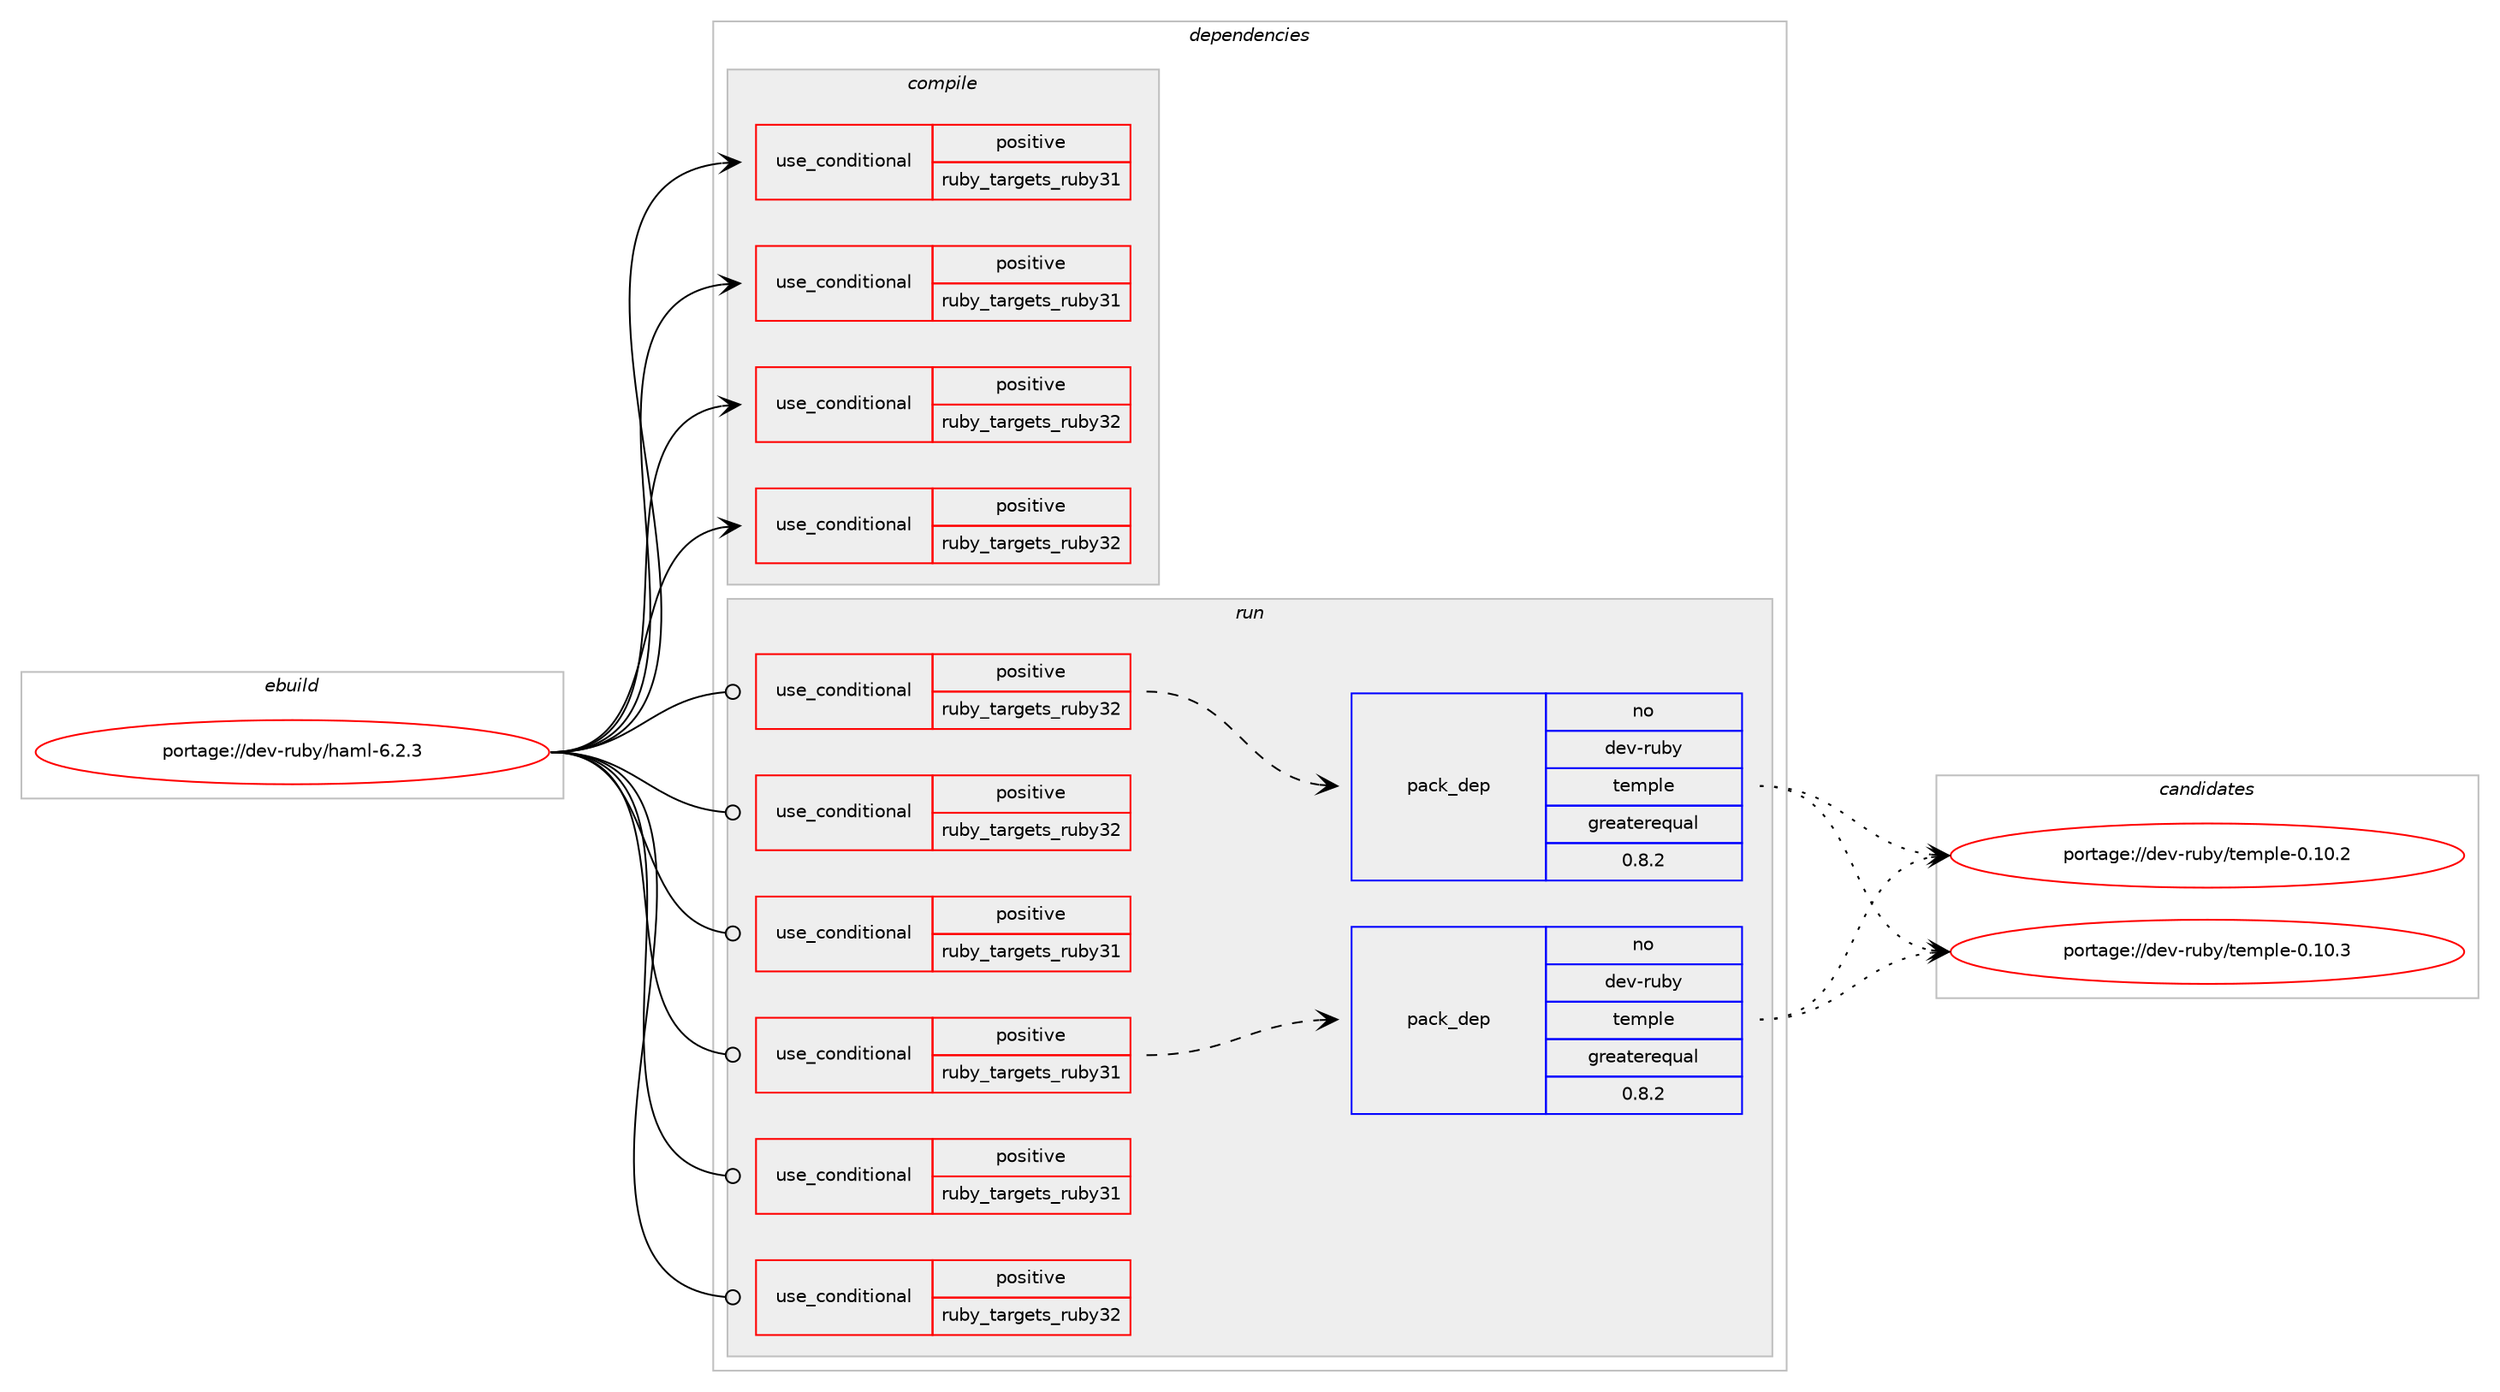 digraph prolog {

# *************
# Graph options
# *************

newrank=true;
concentrate=true;
compound=true;
graph [rankdir=LR,fontname=Helvetica,fontsize=10,ranksep=1.5];#, ranksep=2.5, nodesep=0.2];
edge  [arrowhead=vee];
node  [fontname=Helvetica,fontsize=10];

# **********
# The ebuild
# **********

subgraph cluster_leftcol {
color=gray;
rank=same;
label=<<i>ebuild</i>>;
id [label="portage://dev-ruby/haml-6.2.3", color=red, width=4, href="../dev-ruby/haml-6.2.3.svg"];
}

# ****************
# The dependencies
# ****************

subgraph cluster_midcol {
color=gray;
label=<<i>dependencies</i>>;
subgraph cluster_compile {
fillcolor="#eeeeee";
style=filled;
label=<<i>compile</i>>;
subgraph cond47233 {
dependency94538 [label=<<TABLE BORDER="0" CELLBORDER="1" CELLSPACING="0" CELLPADDING="4"><TR><TD ROWSPAN="3" CELLPADDING="10">use_conditional</TD></TR><TR><TD>positive</TD></TR><TR><TD>ruby_targets_ruby31</TD></TR></TABLE>>, shape=none, color=red];
# *** BEGIN UNKNOWN DEPENDENCY TYPE (TODO) ***
# dependency94538 -> package_dependency(portage://dev-ruby/haml-6.2.3,install,no,dev-lang,ruby,none,[,,],[slot(3.1)],[])
# *** END UNKNOWN DEPENDENCY TYPE (TODO) ***

}
id:e -> dependency94538:w [weight=20,style="solid",arrowhead="vee"];
subgraph cond47234 {
dependency94539 [label=<<TABLE BORDER="0" CELLBORDER="1" CELLSPACING="0" CELLPADDING="4"><TR><TD ROWSPAN="3" CELLPADDING="10">use_conditional</TD></TR><TR><TD>positive</TD></TR><TR><TD>ruby_targets_ruby31</TD></TR></TABLE>>, shape=none, color=red];
# *** BEGIN UNKNOWN DEPENDENCY TYPE (TODO) ***
# dependency94539 -> package_dependency(portage://dev-ruby/haml-6.2.3,install,no,virtual,rubygems,none,[,,],[],[use(enable(ruby_targets_ruby31),negative)])
# *** END UNKNOWN DEPENDENCY TYPE (TODO) ***

}
id:e -> dependency94539:w [weight=20,style="solid",arrowhead="vee"];
subgraph cond47235 {
dependency94540 [label=<<TABLE BORDER="0" CELLBORDER="1" CELLSPACING="0" CELLPADDING="4"><TR><TD ROWSPAN="3" CELLPADDING="10">use_conditional</TD></TR><TR><TD>positive</TD></TR><TR><TD>ruby_targets_ruby32</TD></TR></TABLE>>, shape=none, color=red];
# *** BEGIN UNKNOWN DEPENDENCY TYPE (TODO) ***
# dependency94540 -> package_dependency(portage://dev-ruby/haml-6.2.3,install,no,dev-lang,ruby,none,[,,],[slot(3.2)],[])
# *** END UNKNOWN DEPENDENCY TYPE (TODO) ***

}
id:e -> dependency94540:w [weight=20,style="solid",arrowhead="vee"];
subgraph cond47236 {
dependency94541 [label=<<TABLE BORDER="0" CELLBORDER="1" CELLSPACING="0" CELLPADDING="4"><TR><TD ROWSPAN="3" CELLPADDING="10">use_conditional</TD></TR><TR><TD>positive</TD></TR><TR><TD>ruby_targets_ruby32</TD></TR></TABLE>>, shape=none, color=red];
# *** BEGIN UNKNOWN DEPENDENCY TYPE (TODO) ***
# dependency94541 -> package_dependency(portage://dev-ruby/haml-6.2.3,install,no,virtual,rubygems,none,[,,],[],[use(enable(ruby_targets_ruby32),negative)])
# *** END UNKNOWN DEPENDENCY TYPE (TODO) ***

}
id:e -> dependency94541:w [weight=20,style="solid",arrowhead="vee"];
}
subgraph cluster_compileandrun {
fillcolor="#eeeeee";
style=filled;
label=<<i>compile and run</i>>;
}
subgraph cluster_run {
fillcolor="#eeeeee";
style=filled;
label=<<i>run</i>>;
subgraph cond47237 {
dependency94542 [label=<<TABLE BORDER="0" CELLBORDER="1" CELLSPACING="0" CELLPADDING="4"><TR><TD ROWSPAN="3" CELLPADDING="10">use_conditional</TD></TR><TR><TD>positive</TD></TR><TR><TD>ruby_targets_ruby31</TD></TR></TABLE>>, shape=none, color=red];
# *** BEGIN UNKNOWN DEPENDENCY TYPE (TODO) ***
# dependency94542 -> package_dependency(portage://dev-ruby/haml-6.2.3,run,no,dev-lang,ruby,none,[,,],[slot(3.1)],[])
# *** END UNKNOWN DEPENDENCY TYPE (TODO) ***

}
id:e -> dependency94542:w [weight=20,style="solid",arrowhead="odot"];
subgraph cond47238 {
dependency94543 [label=<<TABLE BORDER="0" CELLBORDER="1" CELLSPACING="0" CELLPADDING="4"><TR><TD ROWSPAN="3" CELLPADDING="10">use_conditional</TD></TR><TR><TD>positive</TD></TR><TR><TD>ruby_targets_ruby31</TD></TR></TABLE>>, shape=none, color=red];
subgraph pack46008 {
dependency94544 [label=<<TABLE BORDER="0" CELLBORDER="1" CELLSPACING="0" CELLPADDING="4" WIDTH="220"><TR><TD ROWSPAN="6" CELLPADDING="30">pack_dep</TD></TR><TR><TD WIDTH="110">no</TD></TR><TR><TD>dev-ruby</TD></TR><TR><TD>temple</TD></TR><TR><TD>greaterequal</TD></TR><TR><TD>0.8.2</TD></TR></TABLE>>, shape=none, color=blue];
}
dependency94543:e -> dependency94544:w [weight=20,style="dashed",arrowhead="vee"];
# *** BEGIN UNKNOWN DEPENDENCY TYPE (TODO) ***
# dependency94543 -> package_dependency(portage://dev-ruby/haml-6.2.3,run,no,dev-ruby,thor,none,[,,],[],[use(enable(ruby_targets_ruby31),negative)])
# *** END UNKNOWN DEPENDENCY TYPE (TODO) ***

# *** BEGIN UNKNOWN DEPENDENCY TYPE (TODO) ***
# dependency94543 -> package_dependency(portage://dev-ruby/haml-6.2.3,run,no,dev-ruby,tilt,none,[,,],any_different_slot,[use(enable(ruby_targets_ruby31),negative)])
# *** END UNKNOWN DEPENDENCY TYPE (TODO) ***

}
id:e -> dependency94543:w [weight=20,style="solid",arrowhead="odot"];
subgraph cond47239 {
dependency94545 [label=<<TABLE BORDER="0" CELLBORDER="1" CELLSPACING="0" CELLPADDING="4"><TR><TD ROWSPAN="3" CELLPADDING="10">use_conditional</TD></TR><TR><TD>positive</TD></TR><TR><TD>ruby_targets_ruby31</TD></TR></TABLE>>, shape=none, color=red];
# *** BEGIN UNKNOWN DEPENDENCY TYPE (TODO) ***
# dependency94545 -> package_dependency(portage://dev-ruby/haml-6.2.3,run,no,virtual,rubygems,none,[,,],[],[use(enable(ruby_targets_ruby31),negative)])
# *** END UNKNOWN DEPENDENCY TYPE (TODO) ***

}
id:e -> dependency94545:w [weight=20,style="solid",arrowhead="odot"];
subgraph cond47240 {
dependency94546 [label=<<TABLE BORDER="0" CELLBORDER="1" CELLSPACING="0" CELLPADDING="4"><TR><TD ROWSPAN="3" CELLPADDING="10">use_conditional</TD></TR><TR><TD>positive</TD></TR><TR><TD>ruby_targets_ruby32</TD></TR></TABLE>>, shape=none, color=red];
# *** BEGIN UNKNOWN DEPENDENCY TYPE (TODO) ***
# dependency94546 -> package_dependency(portage://dev-ruby/haml-6.2.3,run,no,dev-lang,ruby,none,[,,],[slot(3.2)],[])
# *** END UNKNOWN DEPENDENCY TYPE (TODO) ***

}
id:e -> dependency94546:w [weight=20,style="solid",arrowhead="odot"];
subgraph cond47241 {
dependency94547 [label=<<TABLE BORDER="0" CELLBORDER="1" CELLSPACING="0" CELLPADDING="4"><TR><TD ROWSPAN="3" CELLPADDING="10">use_conditional</TD></TR><TR><TD>positive</TD></TR><TR><TD>ruby_targets_ruby32</TD></TR></TABLE>>, shape=none, color=red];
subgraph pack46009 {
dependency94548 [label=<<TABLE BORDER="0" CELLBORDER="1" CELLSPACING="0" CELLPADDING="4" WIDTH="220"><TR><TD ROWSPAN="6" CELLPADDING="30">pack_dep</TD></TR><TR><TD WIDTH="110">no</TD></TR><TR><TD>dev-ruby</TD></TR><TR><TD>temple</TD></TR><TR><TD>greaterequal</TD></TR><TR><TD>0.8.2</TD></TR></TABLE>>, shape=none, color=blue];
}
dependency94547:e -> dependency94548:w [weight=20,style="dashed",arrowhead="vee"];
# *** BEGIN UNKNOWN DEPENDENCY TYPE (TODO) ***
# dependency94547 -> package_dependency(portage://dev-ruby/haml-6.2.3,run,no,dev-ruby,thor,none,[,,],[],[use(enable(ruby_targets_ruby32),negative)])
# *** END UNKNOWN DEPENDENCY TYPE (TODO) ***

# *** BEGIN UNKNOWN DEPENDENCY TYPE (TODO) ***
# dependency94547 -> package_dependency(portage://dev-ruby/haml-6.2.3,run,no,dev-ruby,tilt,none,[,,],any_different_slot,[use(enable(ruby_targets_ruby32),negative)])
# *** END UNKNOWN DEPENDENCY TYPE (TODO) ***

}
id:e -> dependency94547:w [weight=20,style="solid",arrowhead="odot"];
subgraph cond47242 {
dependency94549 [label=<<TABLE BORDER="0" CELLBORDER="1" CELLSPACING="0" CELLPADDING="4"><TR><TD ROWSPAN="3" CELLPADDING="10">use_conditional</TD></TR><TR><TD>positive</TD></TR><TR><TD>ruby_targets_ruby32</TD></TR></TABLE>>, shape=none, color=red];
# *** BEGIN UNKNOWN DEPENDENCY TYPE (TODO) ***
# dependency94549 -> package_dependency(portage://dev-ruby/haml-6.2.3,run,no,virtual,rubygems,none,[,,],[],[use(enable(ruby_targets_ruby32),negative)])
# *** END UNKNOWN DEPENDENCY TYPE (TODO) ***

}
id:e -> dependency94549:w [weight=20,style="solid",arrowhead="odot"];
}
}

# **************
# The candidates
# **************

subgraph cluster_choices {
rank=same;
color=gray;
label=<<i>candidates</i>>;

subgraph choice46008 {
color=black;
nodesep=1;
choice10010111845114117981214711610110911210810145484649484650 [label="portage://dev-ruby/temple-0.10.2", color=red, width=4,href="../dev-ruby/temple-0.10.2.svg"];
choice10010111845114117981214711610110911210810145484649484651 [label="portage://dev-ruby/temple-0.10.3", color=red, width=4,href="../dev-ruby/temple-0.10.3.svg"];
dependency94544:e -> choice10010111845114117981214711610110911210810145484649484650:w [style=dotted,weight="100"];
dependency94544:e -> choice10010111845114117981214711610110911210810145484649484651:w [style=dotted,weight="100"];
}
subgraph choice46009 {
color=black;
nodesep=1;
choice10010111845114117981214711610110911210810145484649484650 [label="portage://dev-ruby/temple-0.10.2", color=red, width=4,href="../dev-ruby/temple-0.10.2.svg"];
choice10010111845114117981214711610110911210810145484649484651 [label="portage://dev-ruby/temple-0.10.3", color=red, width=4,href="../dev-ruby/temple-0.10.3.svg"];
dependency94548:e -> choice10010111845114117981214711610110911210810145484649484650:w [style=dotted,weight="100"];
dependency94548:e -> choice10010111845114117981214711610110911210810145484649484651:w [style=dotted,weight="100"];
}
}

}

